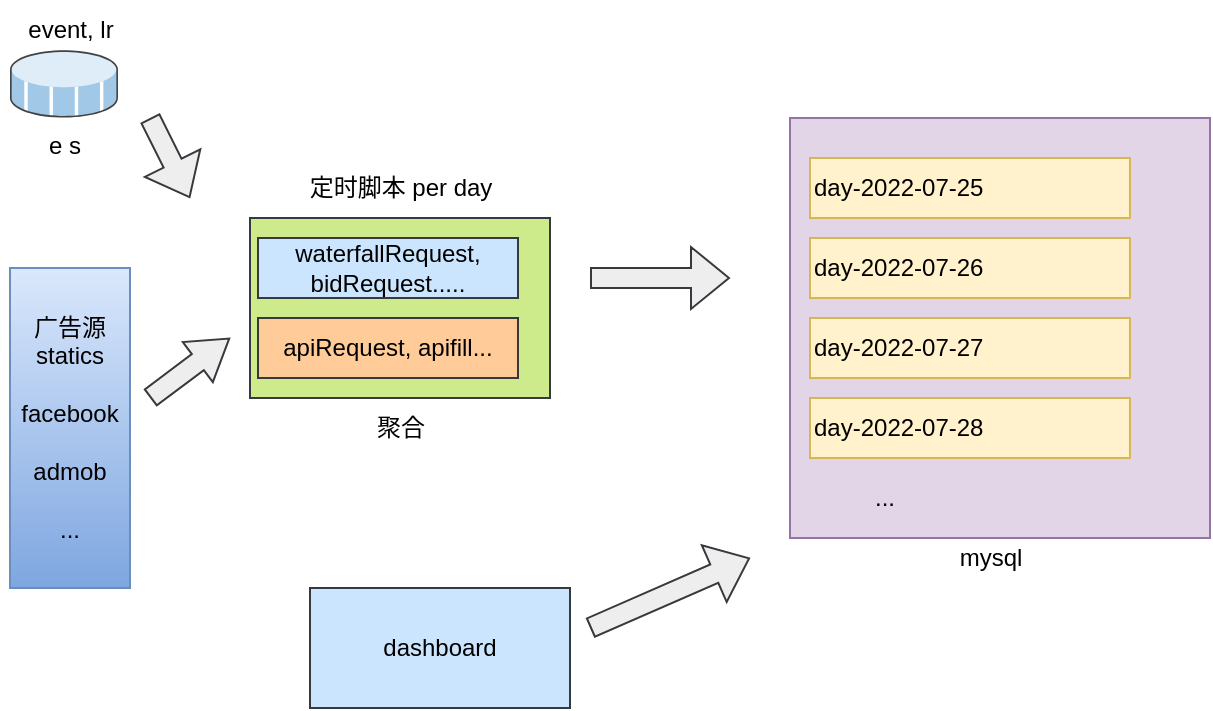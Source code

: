 <mxfile version="20.1.3" type="github">
  <diagram id="0LYhAWFJktq6X43vQ00S" name="第 1 页">
    <mxGraphModel dx="1426" dy="793" grid="1" gridSize="10" guides="1" tooltips="1" connect="1" arrows="1" fold="1" page="1" pageScale="1" pageWidth="827" pageHeight="1169" math="0" shadow="0">
      <root>
        <mxCell id="0" />
        <mxCell id="1" parent="0" />
        <mxCell id="4jouFrDu8QyW7zcsq__s-1" value="" style="rounded=0;whiteSpace=wrap;html=1;fillColor=#cdeb8b;strokeColor=#36393d;" vertex="1" parent="1">
          <mxGeometry x="280" y="550" width="150" height="90" as="geometry" />
        </mxCell>
        <mxCell id="4jouFrDu8QyW7zcsq__s-3" value="" style="whiteSpace=wrap;html=1;aspect=fixed;fillColor=#e1d5e7;strokeColor=#9673a6;" vertex="1" parent="1">
          <mxGeometry x="550" y="500" width="210" height="210" as="geometry" />
        </mxCell>
        <mxCell id="4jouFrDu8QyW7zcsq__s-4" value="day-2022-07-25" style="rounded=0;whiteSpace=wrap;html=1;align=left;fillColor=#fff2cc;strokeColor=#d6b656;" vertex="1" parent="1">
          <mxGeometry x="560" y="520" width="160" height="30" as="geometry" />
        </mxCell>
        <mxCell id="4jouFrDu8QyW7zcsq__s-5" value="day-2022-07-26" style="rounded=0;whiteSpace=wrap;html=1;align=left;fillColor=#fff2cc;strokeColor=#d6b656;" vertex="1" parent="1">
          <mxGeometry x="560" y="560" width="160" height="30" as="geometry" />
        </mxCell>
        <mxCell id="4jouFrDu8QyW7zcsq__s-6" value="&lt;span style=&quot;&quot;&gt;day-2022-07-27&lt;/span&gt;" style="rounded=0;whiteSpace=wrap;html=1;align=left;fillColor=#fff2cc;strokeColor=#d6b656;" vertex="1" parent="1">
          <mxGeometry x="560" y="600" width="160" height="30" as="geometry" />
        </mxCell>
        <mxCell id="4jouFrDu8QyW7zcsq__s-7" value="&lt;span style=&quot;&quot;&gt;day-2022-07-28&lt;/span&gt;" style="rounded=0;whiteSpace=wrap;html=1;align=left;fillColor=#fff2cc;strokeColor=#d6b656;" vertex="1" parent="1">
          <mxGeometry x="560" y="640" width="160" height="30" as="geometry" />
        </mxCell>
        <mxCell id="4jouFrDu8QyW7zcsq__s-8" value="..." style="text;html=1;align=center;verticalAlign=middle;resizable=0;points=[];autosize=1;strokeColor=none;fillColor=none;" vertex="1" parent="1">
          <mxGeometry x="582" y="675" width="30" height="30" as="geometry" />
        </mxCell>
        <mxCell id="4jouFrDu8QyW7zcsq__s-9" value="mysql" style="text;html=1;align=center;verticalAlign=middle;resizable=0;points=[];autosize=1;strokeColor=none;fillColor=none;" vertex="1" parent="1">
          <mxGeometry x="625" y="705" width="50" height="30" as="geometry" />
        </mxCell>
        <mxCell id="4jouFrDu8QyW7zcsq__s-10" value="聚合" style="text;html=1;align=center;verticalAlign=middle;resizable=0;points=[];autosize=1;strokeColor=none;fillColor=none;" vertex="1" parent="1">
          <mxGeometry x="330" y="640" width="50" height="30" as="geometry" />
        </mxCell>
        <mxCell id="4jouFrDu8QyW7zcsq__s-12" value="e s" style="sketch=0;shadow=0;dashed=0;html=1;labelPosition=center;verticalLabelPosition=bottom;verticalAlign=top;align=center;outlineConnect=0;shape=mxgraph.veeam.3d.datastore_snapshot;" vertex="1" parent="1">
          <mxGeometry x="160" y="466" width="54" height="34" as="geometry" />
        </mxCell>
        <mxCell id="4jouFrDu8QyW7zcsq__s-13" value="广告源statics&lt;br&gt;&lt;br&gt;facebook&lt;br&gt;&lt;br&gt;admob&lt;br&gt;&lt;br&gt;..." style="rounded=0;whiteSpace=wrap;html=1;fillColor=#dae8fc;gradientColor=#7ea6e0;strokeColor=#6c8ebf;" vertex="1" parent="1">
          <mxGeometry x="160" y="575" width="60" height="160" as="geometry" />
        </mxCell>
        <mxCell id="4jouFrDu8QyW7zcsq__s-14" value="waterfallRequest, bidRequest....." style="rounded=0;whiteSpace=wrap;html=1;fillColor=#cce5ff;strokeColor=#36393d;" vertex="1" parent="1">
          <mxGeometry x="284" y="560" width="130" height="30" as="geometry" />
        </mxCell>
        <mxCell id="4jouFrDu8QyW7zcsq__s-16" value="apiRequest, apifill..." style="rounded=0;whiteSpace=wrap;html=1;fillColor=#ffcc99;strokeColor=#36393d;" vertex="1" parent="1">
          <mxGeometry x="284" y="600" width="130" height="30" as="geometry" />
        </mxCell>
        <mxCell id="4jouFrDu8QyW7zcsq__s-19" value="" style="shape=flexArrow;endArrow=classic;html=1;rounded=0;fillColor=#eeeeee;strokeColor=#36393d;" edge="1" parent="1">
          <mxGeometry width="50" height="50" relative="1" as="geometry">
            <mxPoint x="230" y="500" as="sourcePoint" />
            <mxPoint x="250" y="540" as="targetPoint" />
          </mxGeometry>
        </mxCell>
        <mxCell id="4jouFrDu8QyW7zcsq__s-20" value="" style="shape=flexArrow;endArrow=classic;html=1;rounded=0;endWidth=14;endSize=6.2;fillColor=#eeeeee;strokeColor=#36393d;" edge="1" parent="1">
          <mxGeometry width="50" height="50" relative="1" as="geometry">
            <mxPoint x="230" y="640" as="sourcePoint" />
            <mxPoint x="270" y="610" as="targetPoint" />
          </mxGeometry>
        </mxCell>
        <mxCell id="4jouFrDu8QyW7zcsq__s-21" value="" style="shape=flexArrow;endArrow=classic;html=1;rounded=0;fillColor=#eeeeee;strokeColor=#36393d;" edge="1" parent="1">
          <mxGeometry width="50" height="50" relative="1" as="geometry">
            <mxPoint x="450" y="580" as="sourcePoint" />
            <mxPoint x="520" y="580" as="targetPoint" />
          </mxGeometry>
        </mxCell>
        <mxCell id="4jouFrDu8QyW7zcsq__s-22" value="定时脚本 per day" style="text;html=1;align=center;verticalAlign=middle;resizable=0;points=[];autosize=1;strokeColor=none;fillColor=none;" vertex="1" parent="1">
          <mxGeometry x="300" y="520" width="110" height="30" as="geometry" />
        </mxCell>
        <mxCell id="4jouFrDu8QyW7zcsq__s-23" value="event, lr" style="text;html=1;align=center;verticalAlign=middle;resizable=0;points=[];autosize=1;strokeColor=none;fillColor=none;" vertex="1" parent="1">
          <mxGeometry x="155" y="441" width="70" height="30" as="geometry" />
        </mxCell>
        <mxCell id="4jouFrDu8QyW7zcsq__s-24" value="dashboard" style="rounded=0;whiteSpace=wrap;html=1;fillColor=#cce5ff;strokeColor=#36393d;" vertex="1" parent="1">
          <mxGeometry x="310" y="735" width="130" height="60" as="geometry" />
        </mxCell>
        <mxCell id="4jouFrDu8QyW7zcsq__s-25" value="" style="shape=flexArrow;endArrow=classic;html=1;rounded=0;fillColor=#eeeeee;strokeColor=#36393d;" edge="1" parent="1">
          <mxGeometry width="50" height="50" relative="1" as="geometry">
            <mxPoint x="450" y="755" as="sourcePoint" />
            <mxPoint x="530" y="720" as="targetPoint" />
          </mxGeometry>
        </mxCell>
      </root>
    </mxGraphModel>
  </diagram>
</mxfile>
